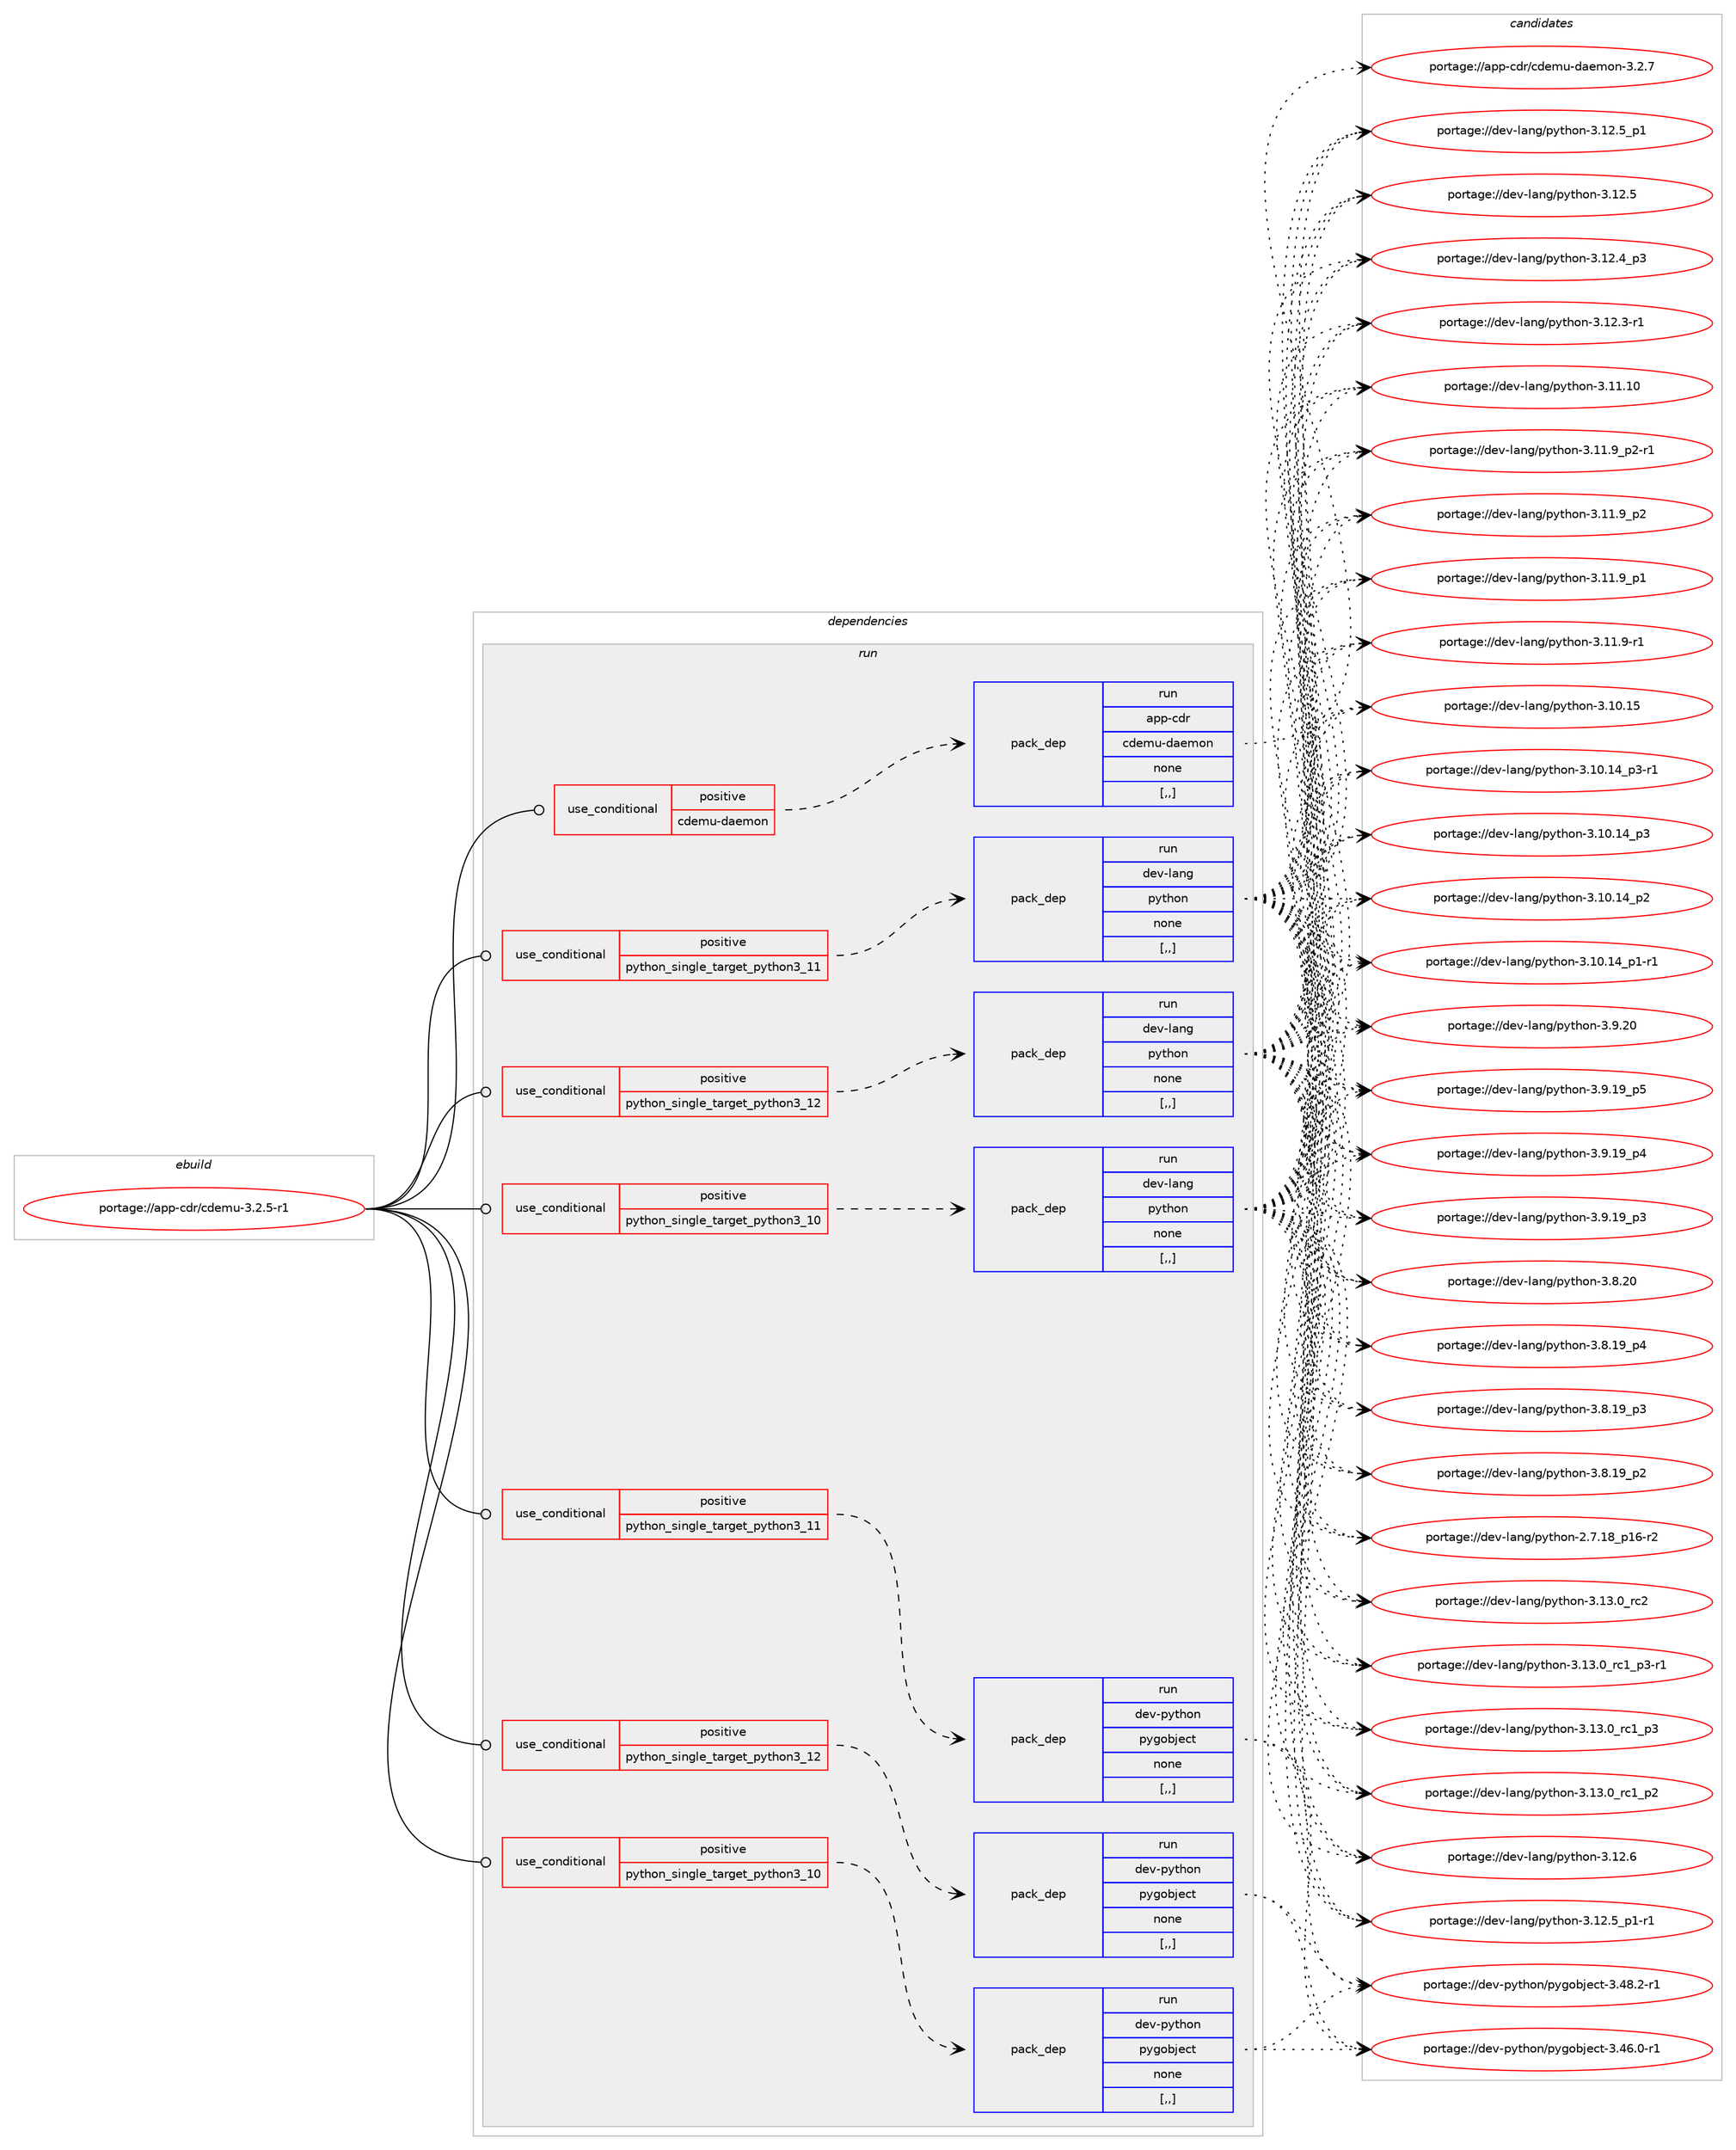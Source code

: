 digraph prolog {

# *************
# Graph options
# *************

newrank=true;
concentrate=true;
compound=true;
graph [rankdir=LR,fontname=Helvetica,fontsize=10,ranksep=1.5];#, ranksep=2.5, nodesep=0.2];
edge  [arrowhead=vee];
node  [fontname=Helvetica,fontsize=10];

# **********
# The ebuild
# **********

subgraph cluster_leftcol {
color=gray;
label=<<i>ebuild</i>>;
id [label="portage://app-cdr/cdemu-3.2.5-r1", color=red, width=4, href="../app-cdr/cdemu-3.2.5-r1.svg"];
}

# ****************
# The dependencies
# ****************

subgraph cluster_midcol {
color=gray;
label=<<i>dependencies</i>>;
subgraph cluster_compile {
fillcolor="#eeeeee";
style=filled;
label=<<i>compile</i>>;
}
subgraph cluster_compileandrun {
fillcolor="#eeeeee";
style=filled;
label=<<i>compile and run</i>>;
}
subgraph cluster_run {
fillcolor="#eeeeee";
style=filled;
label=<<i>run</i>>;
subgraph cond132728 {
dependency504103 [label=<<TABLE BORDER="0" CELLBORDER="1" CELLSPACING="0" CELLPADDING="4"><TR><TD ROWSPAN="3" CELLPADDING="10">use_conditional</TD></TR><TR><TD>positive</TD></TR><TR><TD>cdemu-daemon</TD></TR></TABLE>>, shape=none, color=red];
subgraph pack367726 {
dependency504104 [label=<<TABLE BORDER="0" CELLBORDER="1" CELLSPACING="0" CELLPADDING="4" WIDTH="220"><TR><TD ROWSPAN="6" CELLPADDING="30">pack_dep</TD></TR><TR><TD WIDTH="110">run</TD></TR><TR><TD>app-cdr</TD></TR><TR><TD>cdemu-daemon</TD></TR><TR><TD>none</TD></TR><TR><TD>[,,]</TD></TR></TABLE>>, shape=none, color=blue];
}
dependency504103:e -> dependency504104:w [weight=20,style="dashed",arrowhead="vee"];
}
id:e -> dependency504103:w [weight=20,style="solid",arrowhead="odot"];
subgraph cond132729 {
dependency504105 [label=<<TABLE BORDER="0" CELLBORDER="1" CELLSPACING="0" CELLPADDING="4"><TR><TD ROWSPAN="3" CELLPADDING="10">use_conditional</TD></TR><TR><TD>positive</TD></TR><TR><TD>python_single_target_python3_10</TD></TR></TABLE>>, shape=none, color=red];
subgraph pack367727 {
dependency504106 [label=<<TABLE BORDER="0" CELLBORDER="1" CELLSPACING="0" CELLPADDING="4" WIDTH="220"><TR><TD ROWSPAN="6" CELLPADDING="30">pack_dep</TD></TR><TR><TD WIDTH="110">run</TD></TR><TR><TD>dev-lang</TD></TR><TR><TD>python</TD></TR><TR><TD>none</TD></TR><TR><TD>[,,]</TD></TR></TABLE>>, shape=none, color=blue];
}
dependency504105:e -> dependency504106:w [weight=20,style="dashed",arrowhead="vee"];
}
id:e -> dependency504105:w [weight=20,style="solid",arrowhead="odot"];
subgraph cond132730 {
dependency504107 [label=<<TABLE BORDER="0" CELLBORDER="1" CELLSPACING="0" CELLPADDING="4"><TR><TD ROWSPAN="3" CELLPADDING="10">use_conditional</TD></TR><TR><TD>positive</TD></TR><TR><TD>python_single_target_python3_10</TD></TR></TABLE>>, shape=none, color=red];
subgraph pack367728 {
dependency504108 [label=<<TABLE BORDER="0" CELLBORDER="1" CELLSPACING="0" CELLPADDING="4" WIDTH="220"><TR><TD ROWSPAN="6" CELLPADDING="30">pack_dep</TD></TR><TR><TD WIDTH="110">run</TD></TR><TR><TD>dev-python</TD></TR><TR><TD>pygobject</TD></TR><TR><TD>none</TD></TR><TR><TD>[,,]</TD></TR></TABLE>>, shape=none, color=blue];
}
dependency504107:e -> dependency504108:w [weight=20,style="dashed",arrowhead="vee"];
}
id:e -> dependency504107:w [weight=20,style="solid",arrowhead="odot"];
subgraph cond132731 {
dependency504109 [label=<<TABLE BORDER="0" CELLBORDER="1" CELLSPACING="0" CELLPADDING="4"><TR><TD ROWSPAN="3" CELLPADDING="10">use_conditional</TD></TR><TR><TD>positive</TD></TR><TR><TD>python_single_target_python3_11</TD></TR></TABLE>>, shape=none, color=red];
subgraph pack367729 {
dependency504110 [label=<<TABLE BORDER="0" CELLBORDER="1" CELLSPACING="0" CELLPADDING="4" WIDTH="220"><TR><TD ROWSPAN="6" CELLPADDING="30">pack_dep</TD></TR><TR><TD WIDTH="110">run</TD></TR><TR><TD>dev-lang</TD></TR><TR><TD>python</TD></TR><TR><TD>none</TD></TR><TR><TD>[,,]</TD></TR></TABLE>>, shape=none, color=blue];
}
dependency504109:e -> dependency504110:w [weight=20,style="dashed",arrowhead="vee"];
}
id:e -> dependency504109:w [weight=20,style="solid",arrowhead="odot"];
subgraph cond132732 {
dependency504111 [label=<<TABLE BORDER="0" CELLBORDER="1" CELLSPACING="0" CELLPADDING="4"><TR><TD ROWSPAN="3" CELLPADDING="10">use_conditional</TD></TR><TR><TD>positive</TD></TR><TR><TD>python_single_target_python3_11</TD></TR></TABLE>>, shape=none, color=red];
subgraph pack367730 {
dependency504112 [label=<<TABLE BORDER="0" CELLBORDER="1" CELLSPACING="0" CELLPADDING="4" WIDTH="220"><TR><TD ROWSPAN="6" CELLPADDING="30">pack_dep</TD></TR><TR><TD WIDTH="110">run</TD></TR><TR><TD>dev-python</TD></TR><TR><TD>pygobject</TD></TR><TR><TD>none</TD></TR><TR><TD>[,,]</TD></TR></TABLE>>, shape=none, color=blue];
}
dependency504111:e -> dependency504112:w [weight=20,style="dashed",arrowhead="vee"];
}
id:e -> dependency504111:w [weight=20,style="solid",arrowhead="odot"];
subgraph cond132733 {
dependency504113 [label=<<TABLE BORDER="0" CELLBORDER="1" CELLSPACING="0" CELLPADDING="4"><TR><TD ROWSPAN="3" CELLPADDING="10">use_conditional</TD></TR><TR><TD>positive</TD></TR><TR><TD>python_single_target_python3_12</TD></TR></TABLE>>, shape=none, color=red];
subgraph pack367731 {
dependency504114 [label=<<TABLE BORDER="0" CELLBORDER="1" CELLSPACING="0" CELLPADDING="4" WIDTH="220"><TR><TD ROWSPAN="6" CELLPADDING="30">pack_dep</TD></TR><TR><TD WIDTH="110">run</TD></TR><TR><TD>dev-lang</TD></TR><TR><TD>python</TD></TR><TR><TD>none</TD></TR><TR><TD>[,,]</TD></TR></TABLE>>, shape=none, color=blue];
}
dependency504113:e -> dependency504114:w [weight=20,style="dashed",arrowhead="vee"];
}
id:e -> dependency504113:w [weight=20,style="solid",arrowhead="odot"];
subgraph cond132734 {
dependency504115 [label=<<TABLE BORDER="0" CELLBORDER="1" CELLSPACING="0" CELLPADDING="4"><TR><TD ROWSPAN="3" CELLPADDING="10">use_conditional</TD></TR><TR><TD>positive</TD></TR><TR><TD>python_single_target_python3_12</TD></TR></TABLE>>, shape=none, color=red];
subgraph pack367732 {
dependency504116 [label=<<TABLE BORDER="0" CELLBORDER="1" CELLSPACING="0" CELLPADDING="4" WIDTH="220"><TR><TD ROWSPAN="6" CELLPADDING="30">pack_dep</TD></TR><TR><TD WIDTH="110">run</TD></TR><TR><TD>dev-python</TD></TR><TR><TD>pygobject</TD></TR><TR><TD>none</TD></TR><TR><TD>[,,]</TD></TR></TABLE>>, shape=none, color=blue];
}
dependency504115:e -> dependency504116:w [weight=20,style="dashed",arrowhead="vee"];
}
id:e -> dependency504115:w [weight=20,style="solid",arrowhead="odot"];
}
}

# **************
# The candidates
# **************

subgraph cluster_choices {
rank=same;
color=gray;
label=<<i>candidates</i>>;

subgraph choice367726 {
color=black;
nodesep=1;
choice97112112459910011447991001011091174510097101109111110455146504655 [label="portage://app-cdr/cdemu-daemon-3.2.7", color=red, width=4,href="../app-cdr/cdemu-daemon-3.2.7.svg"];
dependency504104:e -> choice97112112459910011447991001011091174510097101109111110455146504655:w [style=dotted,weight="100"];
}
subgraph choice367727 {
color=black;
nodesep=1;
choice10010111845108971101034711212111610411111045514649514648951149950 [label="portage://dev-lang/python-3.13.0_rc2", color=red, width=4,href="../dev-lang/python-3.13.0_rc2.svg"];
choice1001011184510897110103471121211161041111104551464951464895114994995112514511449 [label="portage://dev-lang/python-3.13.0_rc1_p3-r1", color=red, width=4,href="../dev-lang/python-3.13.0_rc1_p3-r1.svg"];
choice100101118451089711010347112121116104111110455146495146489511499499511251 [label="portage://dev-lang/python-3.13.0_rc1_p3", color=red, width=4,href="../dev-lang/python-3.13.0_rc1_p3.svg"];
choice100101118451089711010347112121116104111110455146495146489511499499511250 [label="portage://dev-lang/python-3.13.0_rc1_p2", color=red, width=4,href="../dev-lang/python-3.13.0_rc1_p2.svg"];
choice10010111845108971101034711212111610411111045514649504654 [label="portage://dev-lang/python-3.12.6", color=red, width=4,href="../dev-lang/python-3.12.6.svg"];
choice1001011184510897110103471121211161041111104551464950465395112494511449 [label="portage://dev-lang/python-3.12.5_p1-r1", color=red, width=4,href="../dev-lang/python-3.12.5_p1-r1.svg"];
choice100101118451089711010347112121116104111110455146495046539511249 [label="portage://dev-lang/python-3.12.5_p1", color=red, width=4,href="../dev-lang/python-3.12.5_p1.svg"];
choice10010111845108971101034711212111610411111045514649504653 [label="portage://dev-lang/python-3.12.5", color=red, width=4,href="../dev-lang/python-3.12.5.svg"];
choice100101118451089711010347112121116104111110455146495046529511251 [label="portage://dev-lang/python-3.12.4_p3", color=red, width=4,href="../dev-lang/python-3.12.4_p3.svg"];
choice100101118451089711010347112121116104111110455146495046514511449 [label="portage://dev-lang/python-3.12.3-r1", color=red, width=4,href="../dev-lang/python-3.12.3-r1.svg"];
choice1001011184510897110103471121211161041111104551464949464948 [label="portage://dev-lang/python-3.11.10", color=red, width=4,href="../dev-lang/python-3.11.10.svg"];
choice1001011184510897110103471121211161041111104551464949465795112504511449 [label="portage://dev-lang/python-3.11.9_p2-r1", color=red, width=4,href="../dev-lang/python-3.11.9_p2-r1.svg"];
choice100101118451089711010347112121116104111110455146494946579511250 [label="portage://dev-lang/python-3.11.9_p2", color=red, width=4,href="../dev-lang/python-3.11.9_p2.svg"];
choice100101118451089711010347112121116104111110455146494946579511249 [label="portage://dev-lang/python-3.11.9_p1", color=red, width=4,href="../dev-lang/python-3.11.9_p1.svg"];
choice100101118451089711010347112121116104111110455146494946574511449 [label="portage://dev-lang/python-3.11.9-r1", color=red, width=4,href="../dev-lang/python-3.11.9-r1.svg"];
choice1001011184510897110103471121211161041111104551464948464953 [label="portage://dev-lang/python-3.10.15", color=red, width=4,href="../dev-lang/python-3.10.15.svg"];
choice100101118451089711010347112121116104111110455146494846495295112514511449 [label="portage://dev-lang/python-3.10.14_p3-r1", color=red, width=4,href="../dev-lang/python-3.10.14_p3-r1.svg"];
choice10010111845108971101034711212111610411111045514649484649529511251 [label="portage://dev-lang/python-3.10.14_p3", color=red, width=4,href="../dev-lang/python-3.10.14_p3.svg"];
choice10010111845108971101034711212111610411111045514649484649529511250 [label="portage://dev-lang/python-3.10.14_p2", color=red, width=4,href="../dev-lang/python-3.10.14_p2.svg"];
choice100101118451089711010347112121116104111110455146494846495295112494511449 [label="portage://dev-lang/python-3.10.14_p1-r1", color=red, width=4,href="../dev-lang/python-3.10.14_p1-r1.svg"];
choice10010111845108971101034711212111610411111045514657465048 [label="portage://dev-lang/python-3.9.20", color=red, width=4,href="../dev-lang/python-3.9.20.svg"];
choice100101118451089711010347112121116104111110455146574649579511253 [label="portage://dev-lang/python-3.9.19_p5", color=red, width=4,href="../dev-lang/python-3.9.19_p5.svg"];
choice100101118451089711010347112121116104111110455146574649579511252 [label="portage://dev-lang/python-3.9.19_p4", color=red, width=4,href="../dev-lang/python-3.9.19_p4.svg"];
choice100101118451089711010347112121116104111110455146574649579511251 [label="portage://dev-lang/python-3.9.19_p3", color=red, width=4,href="../dev-lang/python-3.9.19_p3.svg"];
choice10010111845108971101034711212111610411111045514656465048 [label="portage://dev-lang/python-3.8.20", color=red, width=4,href="../dev-lang/python-3.8.20.svg"];
choice100101118451089711010347112121116104111110455146564649579511252 [label="portage://dev-lang/python-3.8.19_p4", color=red, width=4,href="../dev-lang/python-3.8.19_p4.svg"];
choice100101118451089711010347112121116104111110455146564649579511251 [label="portage://dev-lang/python-3.8.19_p3", color=red, width=4,href="../dev-lang/python-3.8.19_p3.svg"];
choice100101118451089711010347112121116104111110455146564649579511250 [label="portage://dev-lang/python-3.8.19_p2", color=red, width=4,href="../dev-lang/python-3.8.19_p2.svg"];
choice100101118451089711010347112121116104111110455046554649569511249544511450 [label="portage://dev-lang/python-2.7.18_p16-r2", color=red, width=4,href="../dev-lang/python-2.7.18_p16-r2.svg"];
dependency504106:e -> choice10010111845108971101034711212111610411111045514649514648951149950:w [style=dotted,weight="100"];
dependency504106:e -> choice1001011184510897110103471121211161041111104551464951464895114994995112514511449:w [style=dotted,weight="100"];
dependency504106:e -> choice100101118451089711010347112121116104111110455146495146489511499499511251:w [style=dotted,weight="100"];
dependency504106:e -> choice100101118451089711010347112121116104111110455146495146489511499499511250:w [style=dotted,weight="100"];
dependency504106:e -> choice10010111845108971101034711212111610411111045514649504654:w [style=dotted,weight="100"];
dependency504106:e -> choice1001011184510897110103471121211161041111104551464950465395112494511449:w [style=dotted,weight="100"];
dependency504106:e -> choice100101118451089711010347112121116104111110455146495046539511249:w [style=dotted,weight="100"];
dependency504106:e -> choice10010111845108971101034711212111610411111045514649504653:w [style=dotted,weight="100"];
dependency504106:e -> choice100101118451089711010347112121116104111110455146495046529511251:w [style=dotted,weight="100"];
dependency504106:e -> choice100101118451089711010347112121116104111110455146495046514511449:w [style=dotted,weight="100"];
dependency504106:e -> choice1001011184510897110103471121211161041111104551464949464948:w [style=dotted,weight="100"];
dependency504106:e -> choice1001011184510897110103471121211161041111104551464949465795112504511449:w [style=dotted,weight="100"];
dependency504106:e -> choice100101118451089711010347112121116104111110455146494946579511250:w [style=dotted,weight="100"];
dependency504106:e -> choice100101118451089711010347112121116104111110455146494946579511249:w [style=dotted,weight="100"];
dependency504106:e -> choice100101118451089711010347112121116104111110455146494946574511449:w [style=dotted,weight="100"];
dependency504106:e -> choice1001011184510897110103471121211161041111104551464948464953:w [style=dotted,weight="100"];
dependency504106:e -> choice100101118451089711010347112121116104111110455146494846495295112514511449:w [style=dotted,weight="100"];
dependency504106:e -> choice10010111845108971101034711212111610411111045514649484649529511251:w [style=dotted,weight="100"];
dependency504106:e -> choice10010111845108971101034711212111610411111045514649484649529511250:w [style=dotted,weight="100"];
dependency504106:e -> choice100101118451089711010347112121116104111110455146494846495295112494511449:w [style=dotted,weight="100"];
dependency504106:e -> choice10010111845108971101034711212111610411111045514657465048:w [style=dotted,weight="100"];
dependency504106:e -> choice100101118451089711010347112121116104111110455146574649579511253:w [style=dotted,weight="100"];
dependency504106:e -> choice100101118451089711010347112121116104111110455146574649579511252:w [style=dotted,weight="100"];
dependency504106:e -> choice100101118451089711010347112121116104111110455146574649579511251:w [style=dotted,weight="100"];
dependency504106:e -> choice10010111845108971101034711212111610411111045514656465048:w [style=dotted,weight="100"];
dependency504106:e -> choice100101118451089711010347112121116104111110455146564649579511252:w [style=dotted,weight="100"];
dependency504106:e -> choice100101118451089711010347112121116104111110455146564649579511251:w [style=dotted,weight="100"];
dependency504106:e -> choice100101118451089711010347112121116104111110455146564649579511250:w [style=dotted,weight="100"];
dependency504106:e -> choice100101118451089711010347112121116104111110455046554649569511249544511450:w [style=dotted,weight="100"];
}
subgraph choice367728 {
color=black;
nodesep=1;
choice10010111845112121116104111110471121211031119810610199116455146525646504511449 [label="portage://dev-python/pygobject-3.48.2-r1", color=red, width=4,href="../dev-python/pygobject-3.48.2-r1.svg"];
choice10010111845112121116104111110471121211031119810610199116455146525446484511449 [label="portage://dev-python/pygobject-3.46.0-r1", color=red, width=4,href="../dev-python/pygobject-3.46.0-r1.svg"];
dependency504108:e -> choice10010111845112121116104111110471121211031119810610199116455146525646504511449:w [style=dotted,weight="100"];
dependency504108:e -> choice10010111845112121116104111110471121211031119810610199116455146525446484511449:w [style=dotted,weight="100"];
}
subgraph choice367729 {
color=black;
nodesep=1;
choice10010111845108971101034711212111610411111045514649514648951149950 [label="portage://dev-lang/python-3.13.0_rc2", color=red, width=4,href="../dev-lang/python-3.13.0_rc2.svg"];
choice1001011184510897110103471121211161041111104551464951464895114994995112514511449 [label="portage://dev-lang/python-3.13.0_rc1_p3-r1", color=red, width=4,href="../dev-lang/python-3.13.0_rc1_p3-r1.svg"];
choice100101118451089711010347112121116104111110455146495146489511499499511251 [label="portage://dev-lang/python-3.13.0_rc1_p3", color=red, width=4,href="../dev-lang/python-3.13.0_rc1_p3.svg"];
choice100101118451089711010347112121116104111110455146495146489511499499511250 [label="portage://dev-lang/python-3.13.0_rc1_p2", color=red, width=4,href="../dev-lang/python-3.13.0_rc1_p2.svg"];
choice10010111845108971101034711212111610411111045514649504654 [label="portage://dev-lang/python-3.12.6", color=red, width=4,href="../dev-lang/python-3.12.6.svg"];
choice1001011184510897110103471121211161041111104551464950465395112494511449 [label="portage://dev-lang/python-3.12.5_p1-r1", color=red, width=4,href="../dev-lang/python-3.12.5_p1-r1.svg"];
choice100101118451089711010347112121116104111110455146495046539511249 [label="portage://dev-lang/python-3.12.5_p1", color=red, width=4,href="../dev-lang/python-3.12.5_p1.svg"];
choice10010111845108971101034711212111610411111045514649504653 [label="portage://dev-lang/python-3.12.5", color=red, width=4,href="../dev-lang/python-3.12.5.svg"];
choice100101118451089711010347112121116104111110455146495046529511251 [label="portage://dev-lang/python-3.12.4_p3", color=red, width=4,href="../dev-lang/python-3.12.4_p3.svg"];
choice100101118451089711010347112121116104111110455146495046514511449 [label="portage://dev-lang/python-3.12.3-r1", color=red, width=4,href="../dev-lang/python-3.12.3-r1.svg"];
choice1001011184510897110103471121211161041111104551464949464948 [label="portage://dev-lang/python-3.11.10", color=red, width=4,href="../dev-lang/python-3.11.10.svg"];
choice1001011184510897110103471121211161041111104551464949465795112504511449 [label="portage://dev-lang/python-3.11.9_p2-r1", color=red, width=4,href="../dev-lang/python-3.11.9_p2-r1.svg"];
choice100101118451089711010347112121116104111110455146494946579511250 [label="portage://dev-lang/python-3.11.9_p2", color=red, width=4,href="../dev-lang/python-3.11.9_p2.svg"];
choice100101118451089711010347112121116104111110455146494946579511249 [label="portage://dev-lang/python-3.11.9_p1", color=red, width=4,href="../dev-lang/python-3.11.9_p1.svg"];
choice100101118451089711010347112121116104111110455146494946574511449 [label="portage://dev-lang/python-3.11.9-r1", color=red, width=4,href="../dev-lang/python-3.11.9-r1.svg"];
choice1001011184510897110103471121211161041111104551464948464953 [label="portage://dev-lang/python-3.10.15", color=red, width=4,href="../dev-lang/python-3.10.15.svg"];
choice100101118451089711010347112121116104111110455146494846495295112514511449 [label="portage://dev-lang/python-3.10.14_p3-r1", color=red, width=4,href="../dev-lang/python-3.10.14_p3-r1.svg"];
choice10010111845108971101034711212111610411111045514649484649529511251 [label="portage://dev-lang/python-3.10.14_p3", color=red, width=4,href="../dev-lang/python-3.10.14_p3.svg"];
choice10010111845108971101034711212111610411111045514649484649529511250 [label="portage://dev-lang/python-3.10.14_p2", color=red, width=4,href="../dev-lang/python-3.10.14_p2.svg"];
choice100101118451089711010347112121116104111110455146494846495295112494511449 [label="portage://dev-lang/python-3.10.14_p1-r1", color=red, width=4,href="../dev-lang/python-3.10.14_p1-r1.svg"];
choice10010111845108971101034711212111610411111045514657465048 [label="portage://dev-lang/python-3.9.20", color=red, width=4,href="../dev-lang/python-3.9.20.svg"];
choice100101118451089711010347112121116104111110455146574649579511253 [label="portage://dev-lang/python-3.9.19_p5", color=red, width=4,href="../dev-lang/python-3.9.19_p5.svg"];
choice100101118451089711010347112121116104111110455146574649579511252 [label="portage://dev-lang/python-3.9.19_p4", color=red, width=4,href="../dev-lang/python-3.9.19_p4.svg"];
choice100101118451089711010347112121116104111110455146574649579511251 [label="portage://dev-lang/python-3.9.19_p3", color=red, width=4,href="../dev-lang/python-3.9.19_p3.svg"];
choice10010111845108971101034711212111610411111045514656465048 [label="portage://dev-lang/python-3.8.20", color=red, width=4,href="../dev-lang/python-3.8.20.svg"];
choice100101118451089711010347112121116104111110455146564649579511252 [label="portage://dev-lang/python-3.8.19_p4", color=red, width=4,href="../dev-lang/python-3.8.19_p4.svg"];
choice100101118451089711010347112121116104111110455146564649579511251 [label="portage://dev-lang/python-3.8.19_p3", color=red, width=4,href="../dev-lang/python-3.8.19_p3.svg"];
choice100101118451089711010347112121116104111110455146564649579511250 [label="portage://dev-lang/python-3.8.19_p2", color=red, width=4,href="../dev-lang/python-3.8.19_p2.svg"];
choice100101118451089711010347112121116104111110455046554649569511249544511450 [label="portage://dev-lang/python-2.7.18_p16-r2", color=red, width=4,href="../dev-lang/python-2.7.18_p16-r2.svg"];
dependency504110:e -> choice10010111845108971101034711212111610411111045514649514648951149950:w [style=dotted,weight="100"];
dependency504110:e -> choice1001011184510897110103471121211161041111104551464951464895114994995112514511449:w [style=dotted,weight="100"];
dependency504110:e -> choice100101118451089711010347112121116104111110455146495146489511499499511251:w [style=dotted,weight="100"];
dependency504110:e -> choice100101118451089711010347112121116104111110455146495146489511499499511250:w [style=dotted,weight="100"];
dependency504110:e -> choice10010111845108971101034711212111610411111045514649504654:w [style=dotted,weight="100"];
dependency504110:e -> choice1001011184510897110103471121211161041111104551464950465395112494511449:w [style=dotted,weight="100"];
dependency504110:e -> choice100101118451089711010347112121116104111110455146495046539511249:w [style=dotted,weight="100"];
dependency504110:e -> choice10010111845108971101034711212111610411111045514649504653:w [style=dotted,weight="100"];
dependency504110:e -> choice100101118451089711010347112121116104111110455146495046529511251:w [style=dotted,weight="100"];
dependency504110:e -> choice100101118451089711010347112121116104111110455146495046514511449:w [style=dotted,weight="100"];
dependency504110:e -> choice1001011184510897110103471121211161041111104551464949464948:w [style=dotted,weight="100"];
dependency504110:e -> choice1001011184510897110103471121211161041111104551464949465795112504511449:w [style=dotted,weight="100"];
dependency504110:e -> choice100101118451089711010347112121116104111110455146494946579511250:w [style=dotted,weight="100"];
dependency504110:e -> choice100101118451089711010347112121116104111110455146494946579511249:w [style=dotted,weight="100"];
dependency504110:e -> choice100101118451089711010347112121116104111110455146494946574511449:w [style=dotted,weight="100"];
dependency504110:e -> choice1001011184510897110103471121211161041111104551464948464953:w [style=dotted,weight="100"];
dependency504110:e -> choice100101118451089711010347112121116104111110455146494846495295112514511449:w [style=dotted,weight="100"];
dependency504110:e -> choice10010111845108971101034711212111610411111045514649484649529511251:w [style=dotted,weight="100"];
dependency504110:e -> choice10010111845108971101034711212111610411111045514649484649529511250:w [style=dotted,weight="100"];
dependency504110:e -> choice100101118451089711010347112121116104111110455146494846495295112494511449:w [style=dotted,weight="100"];
dependency504110:e -> choice10010111845108971101034711212111610411111045514657465048:w [style=dotted,weight="100"];
dependency504110:e -> choice100101118451089711010347112121116104111110455146574649579511253:w [style=dotted,weight="100"];
dependency504110:e -> choice100101118451089711010347112121116104111110455146574649579511252:w [style=dotted,weight="100"];
dependency504110:e -> choice100101118451089711010347112121116104111110455146574649579511251:w [style=dotted,weight="100"];
dependency504110:e -> choice10010111845108971101034711212111610411111045514656465048:w [style=dotted,weight="100"];
dependency504110:e -> choice100101118451089711010347112121116104111110455146564649579511252:w [style=dotted,weight="100"];
dependency504110:e -> choice100101118451089711010347112121116104111110455146564649579511251:w [style=dotted,weight="100"];
dependency504110:e -> choice100101118451089711010347112121116104111110455146564649579511250:w [style=dotted,weight="100"];
dependency504110:e -> choice100101118451089711010347112121116104111110455046554649569511249544511450:w [style=dotted,weight="100"];
}
subgraph choice367730 {
color=black;
nodesep=1;
choice10010111845112121116104111110471121211031119810610199116455146525646504511449 [label="portage://dev-python/pygobject-3.48.2-r1", color=red, width=4,href="../dev-python/pygobject-3.48.2-r1.svg"];
choice10010111845112121116104111110471121211031119810610199116455146525446484511449 [label="portage://dev-python/pygobject-3.46.0-r1", color=red, width=4,href="../dev-python/pygobject-3.46.0-r1.svg"];
dependency504112:e -> choice10010111845112121116104111110471121211031119810610199116455146525646504511449:w [style=dotted,weight="100"];
dependency504112:e -> choice10010111845112121116104111110471121211031119810610199116455146525446484511449:w [style=dotted,weight="100"];
}
subgraph choice367731 {
color=black;
nodesep=1;
choice10010111845108971101034711212111610411111045514649514648951149950 [label="portage://dev-lang/python-3.13.0_rc2", color=red, width=4,href="../dev-lang/python-3.13.0_rc2.svg"];
choice1001011184510897110103471121211161041111104551464951464895114994995112514511449 [label="portage://dev-lang/python-3.13.0_rc1_p3-r1", color=red, width=4,href="../dev-lang/python-3.13.0_rc1_p3-r1.svg"];
choice100101118451089711010347112121116104111110455146495146489511499499511251 [label="portage://dev-lang/python-3.13.0_rc1_p3", color=red, width=4,href="../dev-lang/python-3.13.0_rc1_p3.svg"];
choice100101118451089711010347112121116104111110455146495146489511499499511250 [label="portage://dev-lang/python-3.13.0_rc1_p2", color=red, width=4,href="../dev-lang/python-3.13.0_rc1_p2.svg"];
choice10010111845108971101034711212111610411111045514649504654 [label="portage://dev-lang/python-3.12.6", color=red, width=4,href="../dev-lang/python-3.12.6.svg"];
choice1001011184510897110103471121211161041111104551464950465395112494511449 [label="portage://dev-lang/python-3.12.5_p1-r1", color=red, width=4,href="../dev-lang/python-3.12.5_p1-r1.svg"];
choice100101118451089711010347112121116104111110455146495046539511249 [label="portage://dev-lang/python-3.12.5_p1", color=red, width=4,href="../dev-lang/python-3.12.5_p1.svg"];
choice10010111845108971101034711212111610411111045514649504653 [label="portage://dev-lang/python-3.12.5", color=red, width=4,href="../dev-lang/python-3.12.5.svg"];
choice100101118451089711010347112121116104111110455146495046529511251 [label="portage://dev-lang/python-3.12.4_p3", color=red, width=4,href="../dev-lang/python-3.12.4_p3.svg"];
choice100101118451089711010347112121116104111110455146495046514511449 [label="portage://dev-lang/python-3.12.3-r1", color=red, width=4,href="../dev-lang/python-3.12.3-r1.svg"];
choice1001011184510897110103471121211161041111104551464949464948 [label="portage://dev-lang/python-3.11.10", color=red, width=4,href="../dev-lang/python-3.11.10.svg"];
choice1001011184510897110103471121211161041111104551464949465795112504511449 [label="portage://dev-lang/python-3.11.9_p2-r1", color=red, width=4,href="../dev-lang/python-3.11.9_p2-r1.svg"];
choice100101118451089711010347112121116104111110455146494946579511250 [label="portage://dev-lang/python-3.11.9_p2", color=red, width=4,href="../dev-lang/python-3.11.9_p2.svg"];
choice100101118451089711010347112121116104111110455146494946579511249 [label="portage://dev-lang/python-3.11.9_p1", color=red, width=4,href="../dev-lang/python-3.11.9_p1.svg"];
choice100101118451089711010347112121116104111110455146494946574511449 [label="portage://dev-lang/python-3.11.9-r1", color=red, width=4,href="../dev-lang/python-3.11.9-r1.svg"];
choice1001011184510897110103471121211161041111104551464948464953 [label="portage://dev-lang/python-3.10.15", color=red, width=4,href="../dev-lang/python-3.10.15.svg"];
choice100101118451089711010347112121116104111110455146494846495295112514511449 [label="portage://dev-lang/python-3.10.14_p3-r1", color=red, width=4,href="../dev-lang/python-3.10.14_p3-r1.svg"];
choice10010111845108971101034711212111610411111045514649484649529511251 [label="portage://dev-lang/python-3.10.14_p3", color=red, width=4,href="../dev-lang/python-3.10.14_p3.svg"];
choice10010111845108971101034711212111610411111045514649484649529511250 [label="portage://dev-lang/python-3.10.14_p2", color=red, width=4,href="../dev-lang/python-3.10.14_p2.svg"];
choice100101118451089711010347112121116104111110455146494846495295112494511449 [label="portage://dev-lang/python-3.10.14_p1-r1", color=red, width=4,href="../dev-lang/python-3.10.14_p1-r1.svg"];
choice10010111845108971101034711212111610411111045514657465048 [label="portage://dev-lang/python-3.9.20", color=red, width=4,href="../dev-lang/python-3.9.20.svg"];
choice100101118451089711010347112121116104111110455146574649579511253 [label="portage://dev-lang/python-3.9.19_p5", color=red, width=4,href="../dev-lang/python-3.9.19_p5.svg"];
choice100101118451089711010347112121116104111110455146574649579511252 [label="portage://dev-lang/python-3.9.19_p4", color=red, width=4,href="../dev-lang/python-3.9.19_p4.svg"];
choice100101118451089711010347112121116104111110455146574649579511251 [label="portage://dev-lang/python-3.9.19_p3", color=red, width=4,href="../dev-lang/python-3.9.19_p3.svg"];
choice10010111845108971101034711212111610411111045514656465048 [label="portage://dev-lang/python-3.8.20", color=red, width=4,href="../dev-lang/python-3.8.20.svg"];
choice100101118451089711010347112121116104111110455146564649579511252 [label="portage://dev-lang/python-3.8.19_p4", color=red, width=4,href="../dev-lang/python-3.8.19_p4.svg"];
choice100101118451089711010347112121116104111110455146564649579511251 [label="portage://dev-lang/python-3.8.19_p3", color=red, width=4,href="../dev-lang/python-3.8.19_p3.svg"];
choice100101118451089711010347112121116104111110455146564649579511250 [label="portage://dev-lang/python-3.8.19_p2", color=red, width=4,href="../dev-lang/python-3.8.19_p2.svg"];
choice100101118451089711010347112121116104111110455046554649569511249544511450 [label="portage://dev-lang/python-2.7.18_p16-r2", color=red, width=4,href="../dev-lang/python-2.7.18_p16-r2.svg"];
dependency504114:e -> choice10010111845108971101034711212111610411111045514649514648951149950:w [style=dotted,weight="100"];
dependency504114:e -> choice1001011184510897110103471121211161041111104551464951464895114994995112514511449:w [style=dotted,weight="100"];
dependency504114:e -> choice100101118451089711010347112121116104111110455146495146489511499499511251:w [style=dotted,weight="100"];
dependency504114:e -> choice100101118451089711010347112121116104111110455146495146489511499499511250:w [style=dotted,weight="100"];
dependency504114:e -> choice10010111845108971101034711212111610411111045514649504654:w [style=dotted,weight="100"];
dependency504114:e -> choice1001011184510897110103471121211161041111104551464950465395112494511449:w [style=dotted,weight="100"];
dependency504114:e -> choice100101118451089711010347112121116104111110455146495046539511249:w [style=dotted,weight="100"];
dependency504114:e -> choice10010111845108971101034711212111610411111045514649504653:w [style=dotted,weight="100"];
dependency504114:e -> choice100101118451089711010347112121116104111110455146495046529511251:w [style=dotted,weight="100"];
dependency504114:e -> choice100101118451089711010347112121116104111110455146495046514511449:w [style=dotted,weight="100"];
dependency504114:e -> choice1001011184510897110103471121211161041111104551464949464948:w [style=dotted,weight="100"];
dependency504114:e -> choice1001011184510897110103471121211161041111104551464949465795112504511449:w [style=dotted,weight="100"];
dependency504114:e -> choice100101118451089711010347112121116104111110455146494946579511250:w [style=dotted,weight="100"];
dependency504114:e -> choice100101118451089711010347112121116104111110455146494946579511249:w [style=dotted,weight="100"];
dependency504114:e -> choice100101118451089711010347112121116104111110455146494946574511449:w [style=dotted,weight="100"];
dependency504114:e -> choice1001011184510897110103471121211161041111104551464948464953:w [style=dotted,weight="100"];
dependency504114:e -> choice100101118451089711010347112121116104111110455146494846495295112514511449:w [style=dotted,weight="100"];
dependency504114:e -> choice10010111845108971101034711212111610411111045514649484649529511251:w [style=dotted,weight="100"];
dependency504114:e -> choice10010111845108971101034711212111610411111045514649484649529511250:w [style=dotted,weight="100"];
dependency504114:e -> choice100101118451089711010347112121116104111110455146494846495295112494511449:w [style=dotted,weight="100"];
dependency504114:e -> choice10010111845108971101034711212111610411111045514657465048:w [style=dotted,weight="100"];
dependency504114:e -> choice100101118451089711010347112121116104111110455146574649579511253:w [style=dotted,weight="100"];
dependency504114:e -> choice100101118451089711010347112121116104111110455146574649579511252:w [style=dotted,weight="100"];
dependency504114:e -> choice100101118451089711010347112121116104111110455146574649579511251:w [style=dotted,weight="100"];
dependency504114:e -> choice10010111845108971101034711212111610411111045514656465048:w [style=dotted,weight="100"];
dependency504114:e -> choice100101118451089711010347112121116104111110455146564649579511252:w [style=dotted,weight="100"];
dependency504114:e -> choice100101118451089711010347112121116104111110455146564649579511251:w [style=dotted,weight="100"];
dependency504114:e -> choice100101118451089711010347112121116104111110455146564649579511250:w [style=dotted,weight="100"];
dependency504114:e -> choice100101118451089711010347112121116104111110455046554649569511249544511450:w [style=dotted,weight="100"];
}
subgraph choice367732 {
color=black;
nodesep=1;
choice10010111845112121116104111110471121211031119810610199116455146525646504511449 [label="portage://dev-python/pygobject-3.48.2-r1", color=red, width=4,href="../dev-python/pygobject-3.48.2-r1.svg"];
choice10010111845112121116104111110471121211031119810610199116455146525446484511449 [label="portage://dev-python/pygobject-3.46.0-r1", color=red, width=4,href="../dev-python/pygobject-3.46.0-r1.svg"];
dependency504116:e -> choice10010111845112121116104111110471121211031119810610199116455146525646504511449:w [style=dotted,weight="100"];
dependency504116:e -> choice10010111845112121116104111110471121211031119810610199116455146525446484511449:w [style=dotted,weight="100"];
}
}

}
